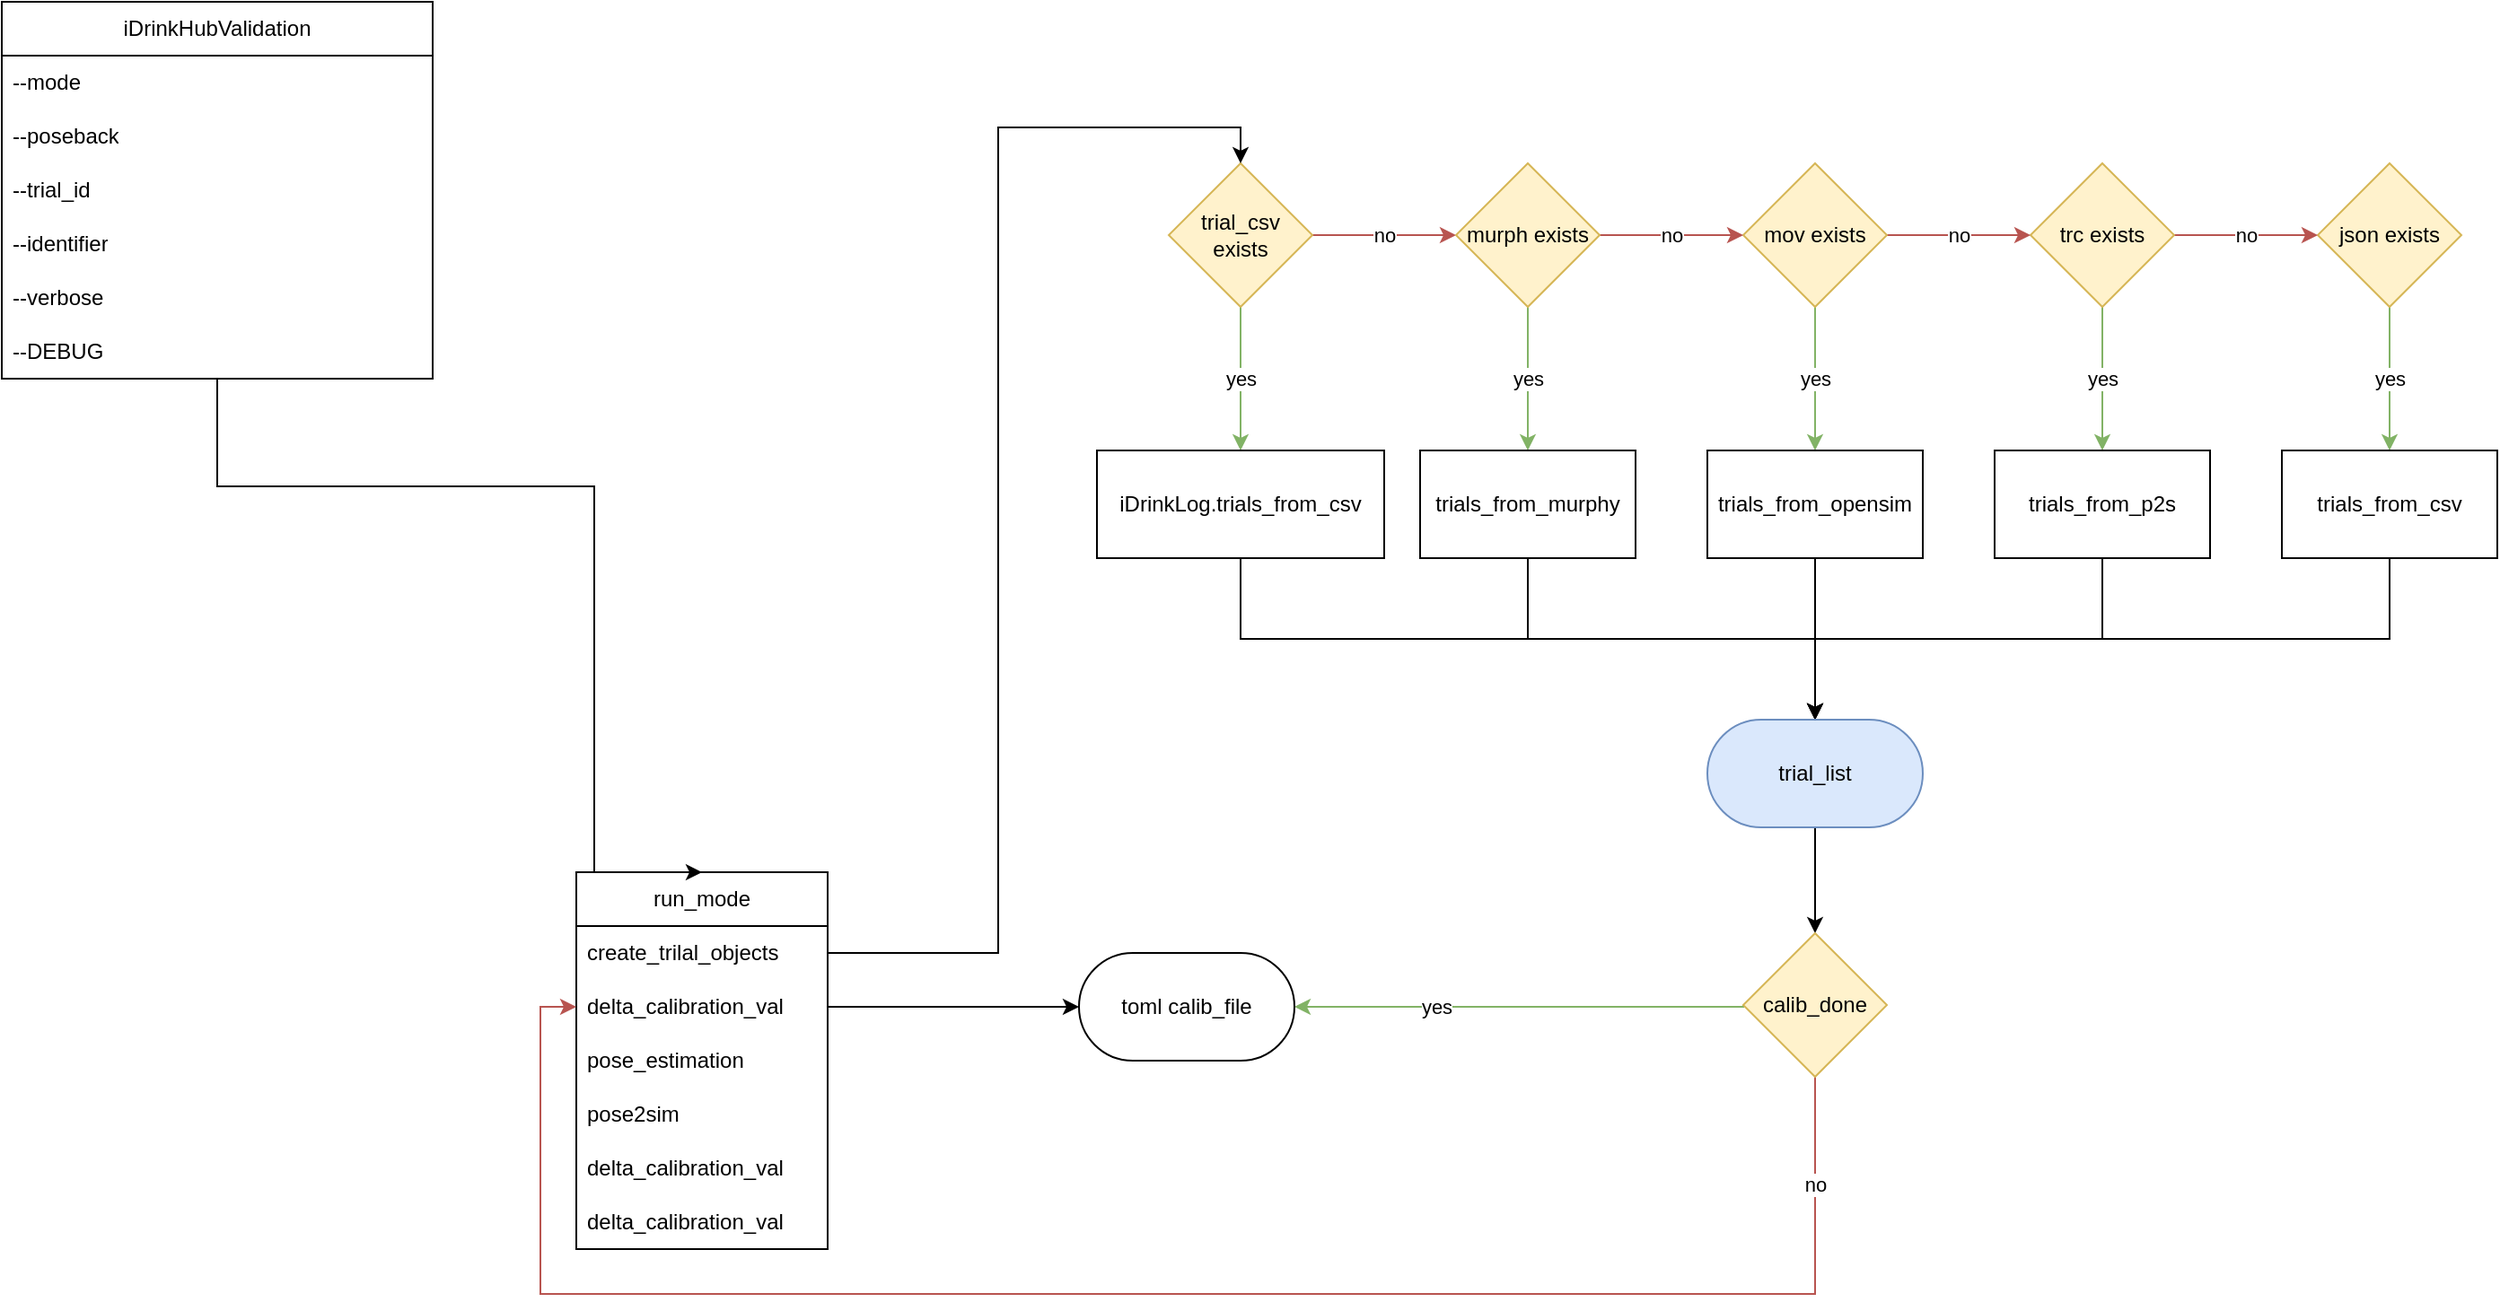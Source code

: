 <mxfile version="22.1.22" type="embed">
  <diagram name="Seite-1" id="cTNYEhEPU5jRSqe9hr1z">
    <mxGraphModel dx="2547" dy="1185" grid="1" gridSize="10" guides="1" tooltips="1" connect="1" arrows="1" fold="1" page="1" pageScale="1" pageWidth="827" pageHeight="1169" math="0" shadow="0">
      <root>
        <mxCell id="0" />
        <mxCell id="1" parent="0" />
        <mxCell id="X1e9lBfZdGJECuIq955r-20" value="yes" style="edgeStyle=orthogonalEdgeStyle;rounded=0;orthogonalLoop=1;jettySize=auto;html=1;exitX=0.5;exitY=1;exitDx=0;exitDy=0;fillColor=#d5e8d4;strokeColor=#82b366;" parent="1" source="X1e9lBfZdGJECuIq955r-17" target="X1e9lBfZdGJECuIq955r-19" edge="1">
          <mxGeometry relative="1" as="geometry" />
        </mxCell>
        <mxCell id="X1e9lBfZdGJECuIq955r-49" value="no" style="edgeStyle=orthogonalEdgeStyle;rounded=0;orthogonalLoop=1;jettySize=auto;html=1;entryX=0;entryY=0.5;entryDx=0;entryDy=0;fillColor=#f8cecc;strokeColor=#b85450;" parent="1" source="X1e9lBfZdGJECuIq955r-17" target="X1e9lBfZdGJECuIq955r-36" edge="1">
          <mxGeometry relative="1" as="geometry" />
        </mxCell>
        <mxCell id="X1e9lBfZdGJECuIq955r-17" value="trial_csv exists" style="rhombus;whiteSpace=wrap;html=1;rounded=0;fillColor=#fff2cc;strokeColor=#d6b656;" parent="1" vertex="1">
          <mxGeometry x="410" y="130" width="80" height="80" as="geometry" />
        </mxCell>
        <mxCell id="X1e9lBfZdGJECuIq955r-59" style="edgeStyle=orthogonalEdgeStyle;rounded=0;orthogonalLoop=1;jettySize=auto;html=1;entryX=0.5;entryY=0;entryDx=0;entryDy=0;exitX=0.5;exitY=1;exitDx=0;exitDy=0;" parent="1" source="X1e9lBfZdGJECuIq955r-19" target="X1e9lBfZdGJECuIq955r-58" edge="1">
          <mxGeometry relative="1" as="geometry" />
        </mxCell>
        <mxCell id="X1e9lBfZdGJECuIq955r-19" value="iDrinkLog.trials_from_csv" style="whiteSpace=wrap;html=1;rounded=0;" parent="1" vertex="1">
          <mxGeometry x="370" y="290" width="160" height="60" as="geometry" />
        </mxCell>
        <mxCell id="X1e9lBfZdGJECuIq955r-39" value="yes" style="edgeStyle=orthogonalEdgeStyle;rounded=0;orthogonalLoop=1;jettySize=auto;html=1;fillColor=#d5e8d4;strokeColor=#82b366;" parent="1" source="X1e9lBfZdGJECuIq955r-30" target="X1e9lBfZdGJECuIq955r-38" edge="1">
          <mxGeometry relative="1" as="geometry" />
        </mxCell>
        <mxCell id="X1e9lBfZdGJECuIq955r-30" value="json exists" style="rhombus;whiteSpace=wrap;html=1;rounded=0;fillColor=#fff2cc;strokeColor=#d6b656;" parent="1" vertex="1">
          <mxGeometry x="1050" y="130" width="80" height="80" as="geometry" />
        </mxCell>
        <mxCell id="X1e9lBfZdGJECuIq955r-43" value="yes" style="edgeStyle=orthogonalEdgeStyle;rounded=0;orthogonalLoop=1;jettySize=auto;html=1;fillColor=#d5e8d4;strokeColor=#82b366;" parent="1" source="X1e9lBfZdGJECuIq955r-32" target="X1e9lBfZdGJECuIq955r-42" edge="1">
          <mxGeometry relative="1" as="geometry" />
        </mxCell>
        <mxCell id="X1e9lBfZdGJECuIq955r-52" value="no" style="edgeStyle=orthogonalEdgeStyle;rounded=0;orthogonalLoop=1;jettySize=auto;html=1;entryX=0;entryY=0.5;entryDx=0;entryDy=0;fillColor=#f8cecc;strokeColor=#b85450;" parent="1" source="X1e9lBfZdGJECuIq955r-32" target="X1e9lBfZdGJECuIq955r-30" edge="1">
          <mxGeometry relative="1" as="geometry" />
        </mxCell>
        <mxCell id="X1e9lBfZdGJECuIq955r-32" value="trc exists" style="rhombus;whiteSpace=wrap;html=1;rounded=0;fillColor=#fff2cc;strokeColor=#d6b656;" parent="1" vertex="1">
          <mxGeometry x="890" y="130" width="80" height="80" as="geometry" />
        </mxCell>
        <mxCell id="X1e9lBfZdGJECuIq955r-45" value="yes" style="edgeStyle=orthogonalEdgeStyle;rounded=0;orthogonalLoop=1;jettySize=auto;html=1;fillColor=#d5e8d4;strokeColor=#82b366;" parent="1" source="X1e9lBfZdGJECuIq955r-34" target="X1e9lBfZdGJECuIq955r-44" edge="1">
          <mxGeometry relative="1" as="geometry" />
        </mxCell>
        <mxCell id="X1e9lBfZdGJECuIq955r-51" value="no" style="edgeStyle=orthogonalEdgeStyle;rounded=0;orthogonalLoop=1;jettySize=auto;html=1;entryX=0;entryY=0.5;entryDx=0;entryDy=0;fillColor=#f8cecc;strokeColor=#b85450;" parent="1" source="X1e9lBfZdGJECuIq955r-34" target="X1e9lBfZdGJECuIq955r-32" edge="1">
          <mxGeometry relative="1" as="geometry" />
        </mxCell>
        <mxCell id="X1e9lBfZdGJECuIq955r-34" value="mov exists" style="rhombus;whiteSpace=wrap;html=1;rounded=0;fillColor=#fff2cc;strokeColor=#d6b656;" parent="1" vertex="1">
          <mxGeometry x="730" y="130" width="80" height="80" as="geometry" />
        </mxCell>
        <mxCell id="X1e9lBfZdGJECuIq955r-47" value="yes" style="edgeStyle=orthogonalEdgeStyle;rounded=0;orthogonalLoop=1;jettySize=auto;html=1;fillColor=#d5e8d4;strokeColor=#82b366;" parent="1" source="X1e9lBfZdGJECuIq955r-36" target="X1e9lBfZdGJECuIq955r-46" edge="1">
          <mxGeometry relative="1" as="geometry" />
        </mxCell>
        <mxCell id="X1e9lBfZdGJECuIq955r-50" value="no" style="edgeStyle=orthogonalEdgeStyle;rounded=0;orthogonalLoop=1;jettySize=auto;html=1;entryX=0;entryY=0.5;entryDx=0;entryDy=0;fillColor=#f8cecc;strokeColor=#b85450;" parent="1" source="X1e9lBfZdGJECuIq955r-36" target="X1e9lBfZdGJECuIq955r-34" edge="1">
          <mxGeometry relative="1" as="geometry" />
        </mxCell>
        <mxCell id="X1e9lBfZdGJECuIq955r-36" value="murph exists" style="rhombus;whiteSpace=wrap;html=1;rounded=0;fillColor=#fff2cc;strokeColor=#d6b656;" parent="1" vertex="1">
          <mxGeometry x="570" y="130" width="80" height="80" as="geometry" />
        </mxCell>
        <mxCell id="X1e9lBfZdGJECuIq955r-63" style="edgeStyle=orthogonalEdgeStyle;rounded=0;orthogonalLoop=1;jettySize=auto;html=1;exitX=0.5;exitY=1;exitDx=0;exitDy=0;entryX=0.5;entryY=0;entryDx=0;entryDy=0;" parent="1" source="X1e9lBfZdGJECuIq955r-38" target="X1e9lBfZdGJECuIq955r-58" edge="1">
          <mxGeometry relative="1" as="geometry">
            <mxPoint x="770" y="430" as="targetPoint" />
          </mxGeometry>
        </mxCell>
        <mxCell id="X1e9lBfZdGJECuIq955r-38" value="trials_from_csv" style="whiteSpace=wrap;html=1;rounded=0;" parent="1" vertex="1">
          <mxGeometry x="1030" y="290" width="120" height="60" as="geometry" />
        </mxCell>
        <mxCell id="X1e9lBfZdGJECuIq955r-62" style="edgeStyle=orthogonalEdgeStyle;rounded=0;orthogonalLoop=1;jettySize=auto;html=1;entryX=0.5;entryY=0;entryDx=0;entryDy=0;exitX=0.5;exitY=1;exitDx=0;exitDy=0;" parent="1" source="X1e9lBfZdGJECuIq955r-42" target="X1e9lBfZdGJECuIq955r-58" edge="1">
          <mxGeometry relative="1" as="geometry" />
        </mxCell>
        <mxCell id="X1e9lBfZdGJECuIq955r-42" value="trials_from_p2s" style="whiteSpace=wrap;html=1;rounded=0;" parent="1" vertex="1">
          <mxGeometry x="870" y="290" width="120" height="60" as="geometry" />
        </mxCell>
        <mxCell id="X1e9lBfZdGJECuIq955r-61" style="edgeStyle=orthogonalEdgeStyle;rounded=0;orthogonalLoop=1;jettySize=auto;html=1;entryX=0.5;entryY=0;entryDx=0;entryDy=0;" parent="1" source="X1e9lBfZdGJECuIq955r-44" target="X1e9lBfZdGJECuIq955r-58" edge="1">
          <mxGeometry relative="1" as="geometry" />
        </mxCell>
        <mxCell id="X1e9lBfZdGJECuIq955r-44" value="trials_from_opensim" style="whiteSpace=wrap;html=1;rounded=0;" parent="1" vertex="1">
          <mxGeometry x="710" y="290" width="120" height="60" as="geometry" />
        </mxCell>
        <mxCell id="X1e9lBfZdGJECuIq955r-60" style="edgeStyle=orthogonalEdgeStyle;rounded=0;orthogonalLoop=1;jettySize=auto;html=1;entryX=0.5;entryY=0;entryDx=0;entryDy=0;exitX=0.5;exitY=1;exitDx=0;exitDy=0;" parent="1" source="X1e9lBfZdGJECuIq955r-46" target="X1e9lBfZdGJECuIq955r-58" edge="1">
          <mxGeometry relative="1" as="geometry" />
        </mxCell>
        <mxCell id="X1e9lBfZdGJECuIq955r-46" value="trials_from_murphy" style="whiteSpace=wrap;html=1;rounded=0;" parent="1" vertex="1">
          <mxGeometry x="550" y="290" width="120" height="60" as="geometry" />
        </mxCell>
        <mxCell id="X1e9lBfZdGJECuIq955r-53" value="run_mode" style="swimlane;fontStyle=0;childLayout=stackLayout;horizontal=1;startSize=30;horizontalStack=0;resizeParent=1;resizeParentMax=0;resizeLast=0;collapsible=1;marginBottom=0;whiteSpace=wrap;html=1;" parent="1" vertex="1">
          <mxGeometry x="80" y="525" width="140" height="210" as="geometry" />
        </mxCell>
        <mxCell id="X1e9lBfZdGJECuIq955r-54" value="create_trilal_objects" style="text;strokeColor=none;fillColor=none;align=left;verticalAlign=middle;spacingLeft=4;spacingRight=4;overflow=hidden;points=[[0,0.5],[1,0.5]];portConstraint=eastwest;rotatable=0;whiteSpace=wrap;html=1;" parent="X1e9lBfZdGJECuIq955r-53" vertex="1">
          <mxGeometry y="30" width="140" height="30" as="geometry" />
        </mxCell>
        <mxCell id="X1e9lBfZdGJECuIq955r-55" value="delta_calibration_val" style="text;strokeColor=none;fillColor=none;align=left;verticalAlign=middle;spacingLeft=4;spacingRight=4;overflow=hidden;points=[[0,0.5],[1,0.5]];portConstraint=eastwest;rotatable=0;whiteSpace=wrap;html=1;" parent="X1e9lBfZdGJECuIq955r-53" vertex="1">
          <mxGeometry y="60" width="140" height="30" as="geometry" />
        </mxCell>
        <mxCell id="X1e9lBfZdGJECuIq955r-92" value="pose_estimation" style="text;strokeColor=none;fillColor=none;align=left;verticalAlign=middle;spacingLeft=4;spacingRight=4;overflow=hidden;points=[[0,0.5],[1,0.5]];portConstraint=eastwest;rotatable=0;whiteSpace=wrap;html=1;" parent="X1e9lBfZdGJECuIq955r-53" vertex="1">
          <mxGeometry y="90" width="140" height="30" as="geometry" />
        </mxCell>
        <mxCell id="X1e9lBfZdGJECuIq955r-93" value="pose2sim" style="text;strokeColor=none;fillColor=none;align=left;verticalAlign=middle;spacingLeft=4;spacingRight=4;overflow=hidden;points=[[0,0.5],[1,0.5]];portConstraint=eastwest;rotatable=0;whiteSpace=wrap;html=1;" parent="X1e9lBfZdGJECuIq955r-53" vertex="1">
          <mxGeometry y="120" width="140" height="30" as="geometry" />
        </mxCell>
        <mxCell id="X1e9lBfZdGJECuIq955r-91" value="delta_calibration_val" style="text;strokeColor=none;fillColor=none;align=left;verticalAlign=middle;spacingLeft=4;spacingRight=4;overflow=hidden;points=[[0,0.5],[1,0.5]];portConstraint=eastwest;rotatable=0;whiteSpace=wrap;html=1;" parent="X1e9lBfZdGJECuIq955r-53" vertex="1">
          <mxGeometry y="150" width="140" height="30" as="geometry" />
        </mxCell>
        <mxCell id="X1e9lBfZdGJECuIq955r-94" value="delta_calibration_val" style="text;strokeColor=none;fillColor=none;align=left;verticalAlign=middle;spacingLeft=4;spacingRight=4;overflow=hidden;points=[[0,0.5],[1,0.5]];portConstraint=eastwest;rotatable=0;whiteSpace=wrap;html=1;" parent="X1e9lBfZdGJECuIq955r-53" vertex="1">
          <mxGeometry y="180" width="140" height="30" as="geometry" />
        </mxCell>
        <mxCell id="X1e9lBfZdGJECuIq955r-57" style="edgeStyle=orthogonalEdgeStyle;rounded=0;orthogonalLoop=1;jettySize=auto;html=1;entryX=0.5;entryY=0;entryDx=0;entryDy=0;exitX=1;exitY=0.5;exitDx=0;exitDy=0;" parent="1" source="X1e9lBfZdGJECuIq955r-54" target="X1e9lBfZdGJECuIq955r-17" edge="1">
          <mxGeometry relative="1" as="geometry" />
        </mxCell>
        <mxCell id="X1e9lBfZdGJECuIq955r-65" value="" style="edgeStyle=orthogonalEdgeStyle;rounded=0;orthogonalLoop=1;jettySize=auto;html=1;" parent="1" source="X1e9lBfZdGJECuIq955r-58" target="X1e9lBfZdGJECuIq955r-64" edge="1">
          <mxGeometry relative="1" as="geometry" />
        </mxCell>
        <mxCell id="X1e9lBfZdGJECuIq955r-58" value="trial_list" style="rounded=1;whiteSpace=wrap;html=1;arcSize=50;fillColor=#dae8fc;strokeColor=#6c8ebf;" parent="1" vertex="1">
          <mxGeometry x="710" y="440" width="120" height="60" as="geometry" />
        </mxCell>
        <mxCell id="X1e9lBfZdGJECuIq955r-67" value="no" style="edgeStyle=orthogonalEdgeStyle;rounded=0;orthogonalLoop=1;jettySize=auto;html=1;fillColor=#f8cecc;strokeColor=#b85450;exitX=0.5;exitY=1;exitDx=0;exitDy=0;entryX=0;entryY=0.5;entryDx=0;entryDy=0;" parent="1" source="X1e9lBfZdGJECuIq955r-64" target="X1e9lBfZdGJECuIq955r-55" edge="1">
          <mxGeometry x="-0.882" relative="1" as="geometry">
            <Array as="points">
              <mxPoint x="770" y="760" />
              <mxPoint x="60" y="760" />
              <mxPoint x="60" y="600" />
            </Array>
            <mxPoint as="offset" />
          </mxGeometry>
        </mxCell>
        <mxCell id="X1e9lBfZdGJECuIq955r-68" value="yes" style="edgeStyle=orthogonalEdgeStyle;rounded=0;orthogonalLoop=1;jettySize=auto;html=1;fillColor=#d5e8d4;strokeColor=#82b366;entryX=1;entryY=0.5;entryDx=0;entryDy=0;exitX=0;exitY=0.5;exitDx=0;exitDy=0;" parent="1" source="X1e9lBfZdGJECuIq955r-64" target="X1e9lBfZdGJECuIq955r-70" edge="1">
          <mxGeometry x="0.375" relative="1" as="geometry">
            <mxPoint x="430.0" y="640" as="targetPoint" />
            <Array as="points">
              <mxPoint x="730" y="600" />
            </Array>
            <mxPoint as="offset" />
          </mxGeometry>
        </mxCell>
        <mxCell id="X1e9lBfZdGJECuIq955r-64" value="calib_done" style="rhombus;whiteSpace=wrap;html=1;fillColor=#fff2cc;strokeColor=#d6b656;rounded=1;arcSize=0;" parent="1" vertex="1">
          <mxGeometry x="730" y="559" width="80" height="80" as="geometry" />
        </mxCell>
        <mxCell id="X1e9lBfZdGJECuIq955r-70" value="toml calib_file" style="rounded=1;whiteSpace=wrap;html=1;arcSize=50;" parent="1" vertex="1">
          <mxGeometry x="360" y="570" width="120" height="60" as="geometry" />
        </mxCell>
        <mxCell id="X1e9lBfZdGJECuIq955r-85" style="edgeStyle=orthogonalEdgeStyle;rounded=0;orthogonalLoop=1;jettySize=auto;html=1;entryX=0.5;entryY=0;entryDx=0;entryDy=0;" parent="1" source="X1e9lBfZdGJECuIq955r-71" target="X1e9lBfZdGJECuIq955r-53" edge="1">
          <mxGeometry relative="1" as="geometry">
            <Array as="points">
              <mxPoint x="-120" y="310" />
              <mxPoint x="90" y="310" />
            </Array>
          </mxGeometry>
        </mxCell>
        <mxCell id="X1e9lBfZdGJECuIq955r-71" value="iDrinkHubValidation" style="swimlane;fontStyle=0;childLayout=stackLayout;horizontal=1;startSize=30;horizontalStack=0;resizeParent=1;resizeParentMax=0;resizeLast=0;collapsible=1;marginBottom=0;whiteSpace=wrap;html=1;" parent="1" vertex="1">
          <mxGeometry x="-240" y="40" width="240" height="210" as="geometry">
            <mxRectangle x="-240" y="40" width="150" height="30" as="alternateBounds" />
          </mxGeometry>
        </mxCell>
        <mxCell id="X1e9lBfZdGJECuIq955r-72" value="--mode" style="text;strokeColor=none;fillColor=none;align=left;verticalAlign=middle;spacingLeft=4;spacingRight=4;overflow=hidden;points=[[0,0.5],[1,0.5]];portConstraint=eastwest;rotatable=0;whiteSpace=wrap;html=1;" parent="X1e9lBfZdGJECuIq955r-71" vertex="1">
          <mxGeometry y="30" width="240" height="30" as="geometry" />
        </mxCell>
        <mxCell id="X1e9lBfZdGJECuIq955r-73" value="--poseback" style="text;strokeColor=none;fillColor=none;align=left;verticalAlign=middle;spacingLeft=4;spacingRight=4;overflow=hidden;points=[[0,0.5],[1,0.5]];portConstraint=eastwest;rotatable=0;whiteSpace=wrap;html=1;" parent="X1e9lBfZdGJECuIq955r-71" vertex="1">
          <mxGeometry y="60" width="240" height="30" as="geometry" />
        </mxCell>
        <mxCell id="X1e9lBfZdGJECuIq955r-74" value="--trial_id" style="text;strokeColor=none;fillColor=none;align=left;verticalAlign=middle;spacingLeft=4;spacingRight=4;overflow=hidden;points=[[0,0.5],[1,0.5]];portConstraint=eastwest;rotatable=0;whiteSpace=wrap;html=1;" parent="X1e9lBfZdGJECuIq955r-71" vertex="1">
          <mxGeometry y="90" width="240" height="30" as="geometry" />
        </mxCell>
        <mxCell id="X1e9lBfZdGJECuIq955r-80" value="--identifier" style="text;strokeColor=none;fillColor=none;align=left;verticalAlign=middle;spacingLeft=4;spacingRight=4;overflow=hidden;points=[[0,0.5],[1,0.5]];portConstraint=eastwest;rotatable=0;whiteSpace=wrap;html=1;" parent="X1e9lBfZdGJECuIq955r-71" vertex="1">
          <mxGeometry y="120" width="240" height="30" as="geometry" />
        </mxCell>
        <mxCell id="X1e9lBfZdGJECuIq955r-81" value="--verbose" style="text;strokeColor=none;fillColor=none;align=left;verticalAlign=middle;spacingLeft=4;spacingRight=4;overflow=hidden;points=[[0,0.5],[1,0.5]];portConstraint=eastwest;rotatable=0;whiteSpace=wrap;html=1;" parent="X1e9lBfZdGJECuIq955r-71" vertex="1">
          <mxGeometry y="150" width="240" height="30" as="geometry" />
        </mxCell>
        <mxCell id="X1e9lBfZdGJECuIq955r-82" value="--DEBUG" style="text;strokeColor=none;fillColor=none;align=left;verticalAlign=middle;spacingLeft=4;spacingRight=4;overflow=hidden;points=[[0,0.5],[1,0.5]];portConstraint=eastwest;rotatable=0;whiteSpace=wrap;html=1;" parent="X1e9lBfZdGJECuIq955r-71" vertex="1">
          <mxGeometry y="180" width="240" height="30" as="geometry" />
        </mxCell>
        <mxCell id="X1e9lBfZdGJECuIq955r-90" style="edgeStyle=orthogonalEdgeStyle;rounded=0;orthogonalLoop=1;jettySize=auto;html=1;entryX=0;entryY=0.5;entryDx=0;entryDy=0;" parent="1" source="X1e9lBfZdGJECuIq955r-55" target="X1e9lBfZdGJECuIq955r-70" edge="1">
          <mxGeometry relative="1" as="geometry" />
        </mxCell>
      </root>
    </mxGraphModel>
  </diagram>
</mxfile>
